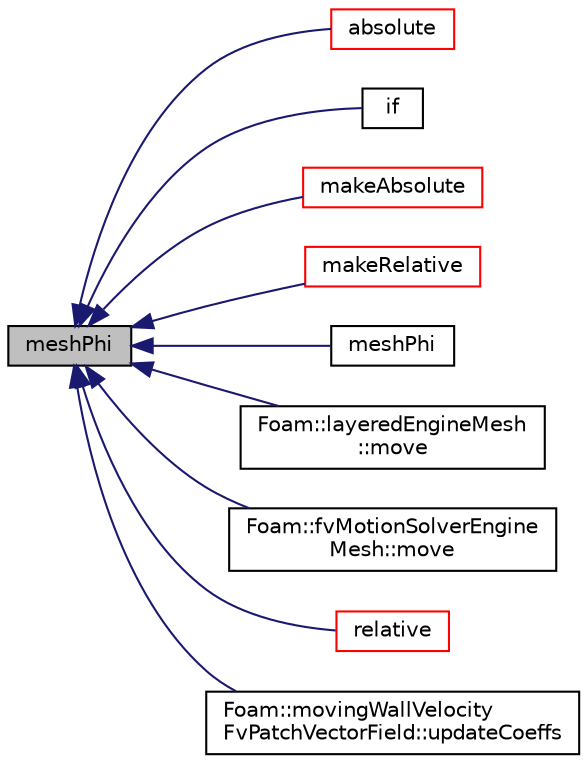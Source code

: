 digraph "meshPhi"
{
  bgcolor="transparent";
  edge [fontname="Helvetica",fontsize="10",labelfontname="Helvetica",labelfontsize="10"];
  node [fontname="Helvetica",fontsize="10",shape=record];
  rankdir="LR";
  Node1 [label="meshPhi",height=0.2,width=0.4,color="black", fillcolor="grey75", style="filled", fontcolor="black"];
  Node1 -> Node2 [dir="back",color="midnightblue",fontsize="10",style="solid",fontname="Helvetica"];
  Node2 [label="absolute",height=0.2,width=0.4,color="red",URL="$a10709.html#ad0e401d18e49e4db619881bf6671d8bf",tooltip="Return the given relative flux in absolute form. "];
  Node1 -> Node3 [dir="back",color="midnightblue",fontsize="10",style="solid",fontname="Helvetica"];
  Node3 [label="if",height=0.2,width=0.4,color="black",URL="$a02906.html#a3a782599467f113a731d85df5c3b1e70"];
  Node1 -> Node4 [dir="back",color="midnightblue",fontsize="10",style="solid",fontname="Helvetica"];
  Node4 [label="makeAbsolute",height=0.2,width=0.4,color="red",URL="$a10709.html#abd91566bcbbe9cc41337f6ecc58c8f10",tooltip="Make the given flux absolute. "];
  Node1 -> Node5 [dir="back",color="midnightblue",fontsize="10",style="solid",fontname="Helvetica"];
  Node5 [label="makeRelative",height=0.2,width=0.4,color="red",URL="$a10709.html#ae00091d1897bf4c4f3e3e459514da452",tooltip="Make the given flux relative. "];
  Node1 -> Node6 [dir="back",color="midnightblue",fontsize="10",style="solid",fontname="Helvetica"];
  Node6 [label="meshPhi",height=0.2,width=0.4,color="black",URL="$a10709.html#a5703326eb0453b466ef87fd7dfa52b2e"];
  Node1 -> Node7 [dir="back",color="midnightblue",fontsize="10",style="solid",fontname="Helvetica"];
  Node7 [label="Foam::layeredEngineMesh\l::move",height=0.2,width=0.4,color="black",URL="$a01267.html#a68c0b61b84e4e095b6463cadc275adae"];
  Node1 -> Node8 [dir="back",color="midnightblue",fontsize="10",style="solid",fontname="Helvetica"];
  Node8 [label="Foam::fvMotionSolverEngine\lMesh::move",height=0.2,width=0.4,color="black",URL="$a00876.html#a68c0b61b84e4e095b6463cadc275adae"];
  Node1 -> Node9 [dir="back",color="midnightblue",fontsize="10",style="solid",fontname="Helvetica"];
  Node9 [label="relative",height=0.2,width=0.4,color="red",URL="$a10709.html#a5e4ab9141a668cb1182ffd7176f0bc41",tooltip="Return the given absolute flux in relative form. "];
  Node1 -> Node10 [dir="back",color="midnightblue",fontsize="10",style="solid",fontname="Helvetica"];
  Node10 [label="Foam::movingWallVelocity\lFvPatchVectorField::updateCoeffs",height=0.2,width=0.4,color="black",URL="$a01527.html#a7e24eafac629d3733181cd942d4c902f",tooltip="Update the coefficients associated with the patch field. "];
}
